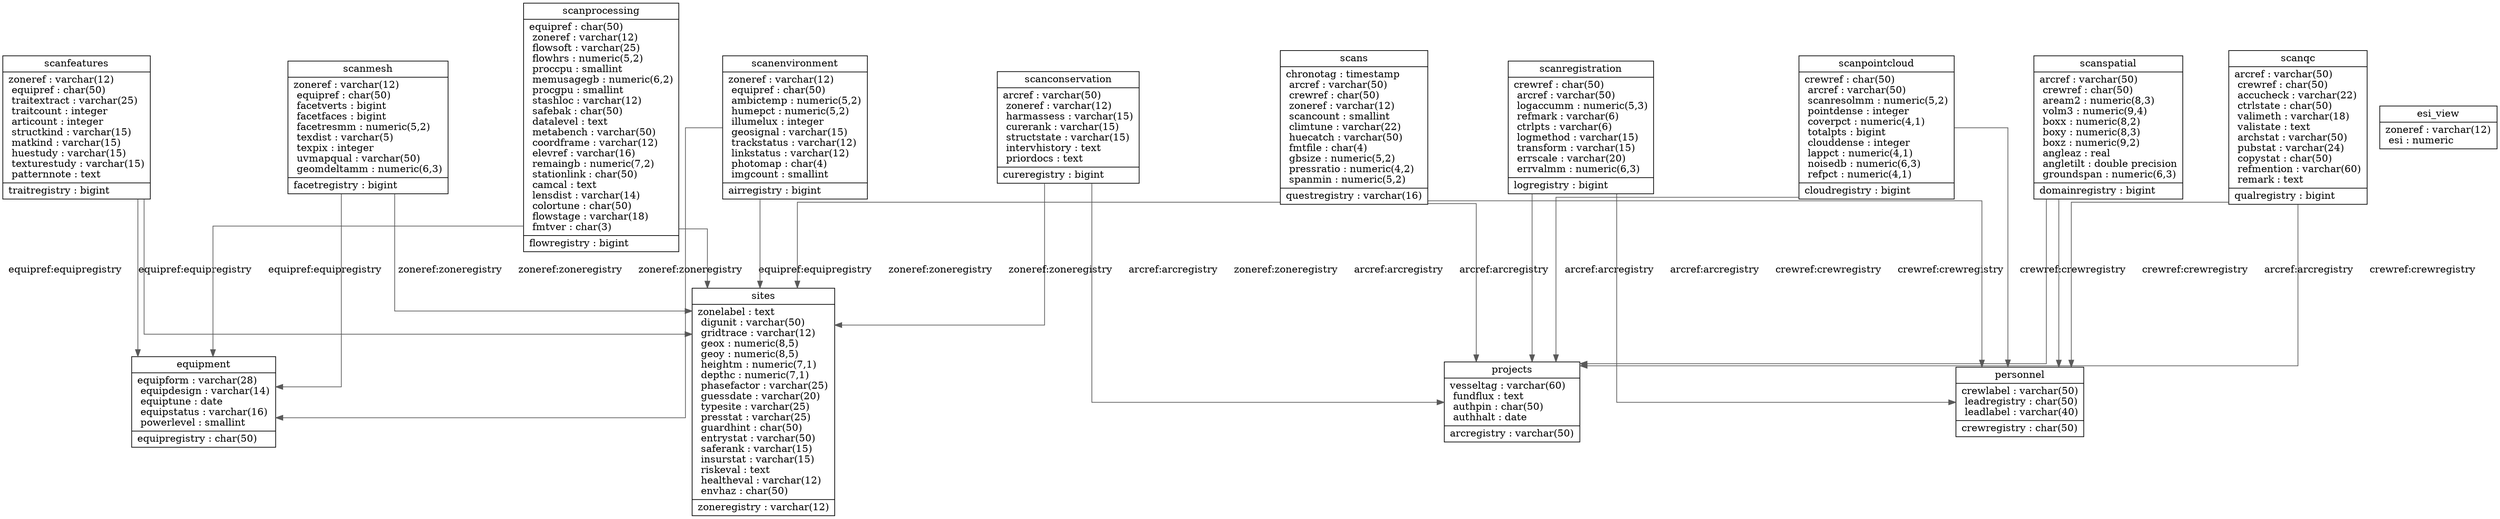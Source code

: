 digraph "public" {

splines  = ortho;
fontname = "Inconsolata";

node [colorscheme = ylgnbu4];
edge [colorscheme = dark28, dir = both];

equipment        [shape = record, label = "{ equipment |  equipform : varchar(28)\l  equipdesign : varchar(14)\l  equiptune : date\l  equipstatus : varchar(16)\l  powerlevel : smallint\l| equipregistry : char(50)\l }"];
esi_view         [shape = record, label = "{ esi_view |  zoneref : varchar(12)\l  esi : numeric\l }"];
personnel        [shape = record, label = "{ personnel |  crewlabel : varchar(50)\l  leadregistry : char(50)\l  leadlabel : varchar(40)\l| crewregistry : char(50)\l }"];
projects         [shape = record, label = "{ projects |  vesseltag : varchar(60)\l  fundflux : text\l  authpin : char(50)\l  authhalt : date\l| arcregistry : varchar(50)\l }"];
scanconservation [shape = record, label = "{ scanconservation |  arcref : varchar(50)\l  zoneref : varchar(12)\l  harmassess : varchar(15)\l  curerank : varchar(15)\l  structstate : varchar(15)\l  intervhistory : text\l  priordocs : text\l| cureregistry : bigint\l }"];
scanenvironment  [shape = record, label = "{ scanenvironment |  zoneref : varchar(12)\l  equipref : char(50)\l  ambictemp : numeric(5,2)\l  humepct : numeric(5,2)\l  illumelux : integer\l  geosignal : varchar(15)\l  trackstatus : varchar(12)\l  linkstatus : varchar(12)\l  photomap : char(4)\l  imgcount : smallint\l| airregistry : bigint\l }"];
scanfeatures     [shape = record, label = "{ scanfeatures |  zoneref : varchar(12)\l  equipref : char(50)\l  traitextract : varchar(25)\l  traitcount : integer\l  articount : integer\l  structkind : varchar(15)\l  matkind : varchar(15)\l  huestudy : varchar(15)\l  texturestudy : varchar(15)\l  patternnote : text\l| traitregistry : bigint\l }"];
scanmesh         [shape = record, label = "{ scanmesh |  zoneref : varchar(12)\l  equipref : char(50)\l  facetverts : bigint\l  facetfaces : bigint\l  facetresmm : numeric(5,2)\l  texdist : varchar(5)\l  texpix : integer\l  uvmapqual : varchar(50)\l  geomdeltamm : numeric(6,3)\l| facetregistry : bigint\l }"];
scanpointcloud   [shape = record, label = "{ scanpointcloud |  crewref : char(50)\l  arcref : varchar(50)\l  scanresolmm : numeric(5,2)\l  pointdense : integer\l  coverpct : numeric(4,1)\l  totalpts : bigint\l  clouddense : integer\l  lappct : numeric(4,1)\l  noisedb : numeric(6,3)\l  refpct : numeric(4,1)\l| cloudregistry : bigint\l }"];
scanprocessing   [shape = record, label = "{ scanprocessing |  equipref : char(50)\l  zoneref : varchar(12)\l  flowsoft : varchar(25)\l  flowhrs : numeric(5,2)\l  proccpu : smallint\l  memusagegb : numeric(6,2)\l  procgpu : smallint\l  stashloc : varchar(12)\l  safebak : char(50)\l  datalevel : text\l  metabench : varchar(50)\l  coordframe : varchar(12)\l  elevref : varchar(16)\l  remaingb : numeric(7,2)\l  stationlink : char(50)\l  camcal : text\l  lensdist : varchar(14)\l  colortune : char(50)\l  flowstage : varchar(18)\l  fmtver : char(3)\l| flowregistry : bigint\l }"];
scanqc           [shape = record, label = "{ scanqc |  arcref : varchar(50)\l  crewref : char(50)\l  accucheck : varchar(22)\l  ctrlstate : char(50)\l  valimeth : varchar(18)\l  valistate : text\l  archstat : varchar(50)\l  pubstat : varchar(24)\l  copystat : char(50)\l  refmention : varchar(60)\l  remark : text\l| qualregistry : bigint\l }"];
scanregistration [shape = record, label = "{ scanregistration |  crewref : char(50)\l  arcref : varchar(50)\l  logaccumm : numeric(5,3)\l  refmark : varchar(6)\l  ctrlpts : varchar(6)\l  logmethod : varchar(15)\l  transform : varchar(15)\l  errscale : varchar(20)\l  errvalmm : numeric(6,3)\l| logregistry : bigint\l }"];
scans            [shape = record, label = "{ scans |  chronotag : timestamp\l  arcref : varchar(50)\l  crewref : char(50)\l  zoneref : varchar(12)\l  scancount : smallint\l  climtune : varchar(22)\l  huecatch : varchar(50)\l  fmtfile : char(4)\l  gbsize : numeric(5,2)\l  pressratio : numeric(4,2)\l  spanmin : numeric(5,2)\l| questregistry : varchar(16)\l }"];
scanspatial      [shape = record, label = "{ scanspatial |  arcref : varchar(50)\l  crewref : char(50)\l  aream2 : numeric(8,3)\l  volm3 : numeric(9,4)\l  boxx : numeric(8,2)\l  boxy : numeric(8,3)\l  boxz : numeric(9,2)\l  angleaz : real\l  angletilt : double precision\l  groundspan : numeric(6,3)\l| domainregistry : bigint\l }"];
sites            [shape = record, label = "{ sites |  zonelabel : text\l  digunit : varchar(50)\l  gridtrace : varchar(12)\l  geox : numeric(8,5)\l  geoy : numeric(8,5)\l  heightm : numeric(7,1)\l  depthc : numeric(7,1)\l  phasefactor : varchar(25)\l  guessdate : varchar(20)\l  typesite : varchar(25)\l  presstat : varchar(25)\l  guardhint : char(50)\l  entrystat : varchar(50)\l  saferank : varchar(15)\l  insurstat : varchar(15)\l  riskeval : text\l  healtheval : varchar(12)\l  envhaz : char(50)\l| zoneregistry : varchar(12)\l }"];

scanconservation -> projects         [color = "#595959", style = solid , arrowtail = none    , arrowhead = normal  , taillabel = "", label = "arcref:arcregistry", headlabel = ""];
scanconservation -> sites            [color = "#595959", style = solid , arrowtail = none    , arrowhead = normal  , taillabel = "", label = "zoneref:zoneregistry", headlabel = ""];
scanenvironment  -> equipment        [color = "#595959", style = solid , arrowtail = none    , arrowhead = normal  , taillabel = "", label = "equipref:equipregistry", headlabel = ""];
scanenvironment  -> sites            [color = "#595959", style = solid , arrowtail = none    , arrowhead = normal  , taillabel = "", label = "zoneref:zoneregistry", headlabel = ""];
scanfeatures     -> equipment        [color = "#595959", style = solid , arrowtail = none    , arrowhead = normal  , taillabel = "", label = "equipref:equipregistry", headlabel = ""];
scanfeatures     -> sites            [color = "#595959", style = solid , arrowtail = none    , arrowhead = normal  , taillabel = "", label = "zoneref:zoneregistry", headlabel = ""];
scanmesh         -> equipment        [color = "#595959", style = solid , arrowtail = none    , arrowhead = normal  , taillabel = "", label = "equipref:equipregistry", headlabel = ""];
scanmesh         -> sites            [color = "#595959", style = solid , arrowtail = none    , arrowhead = normal  , taillabel = "", label = "zoneref:zoneregistry", headlabel = ""];
scanpointcloud   -> personnel        [color = "#595959", style = solid , arrowtail = none    , arrowhead = normal  , taillabel = "", label = "crewref:crewregistry", headlabel = ""];
scanpointcloud   -> projects         [color = "#595959", style = solid , arrowtail = none    , arrowhead = normal  , taillabel = "", label = "arcref:arcregistry", headlabel = ""];
scanprocessing   -> equipment        [color = "#595959", style = solid , arrowtail = none    , arrowhead = normal  , taillabel = "", label = "equipref:equipregistry", headlabel = ""];
scanprocessing   -> sites            [color = "#595959", style = solid , arrowtail = none    , arrowhead = normal  , taillabel = "", label = "zoneref:zoneregistry", headlabel = ""];
scanqc           -> personnel        [color = "#595959", style = solid , arrowtail = none    , arrowhead = normal  , taillabel = "", label = "crewref:crewregistry", headlabel = ""];
scanqc           -> projects         [color = "#595959", style = solid , arrowtail = none    , arrowhead = normal  , taillabel = "", label = "arcref:arcregistry", headlabel = ""];
scanregistration -> personnel        [color = "#595959", style = solid , arrowtail = none    , arrowhead = normal  , taillabel = "", label = "crewref:crewregistry", headlabel = ""];
scanregistration -> projects         [color = "#595959", style = solid , arrowtail = none    , arrowhead = normal  , taillabel = "", label = "arcref:arcregistry", headlabel = ""];
scans            -> personnel        [color = "#595959", style = solid , arrowtail = none    , arrowhead = normal  , taillabel = "", label = "crewref:crewregistry", headlabel = ""];
scans            -> projects         [color = "#595959", style = solid , arrowtail = none    , arrowhead = normal  , taillabel = "", label = "arcref:arcregistry", headlabel = ""];
scans            -> sites            [color = "#595959", style = solid , arrowtail = none    , arrowhead = normal  , taillabel = "", label = "zoneref:zoneregistry", headlabel = ""];
scanspatial      -> personnel        [color = "#595959", style = solid , arrowtail = none    , arrowhead = normal  , taillabel = "", label = "crewref:crewregistry", headlabel = ""];
scanspatial      -> projects         [color = "#595959", style = solid , arrowtail = none    , arrowhead = normal  , taillabel = "", label = "arcref:arcregistry", headlabel = ""];

}

